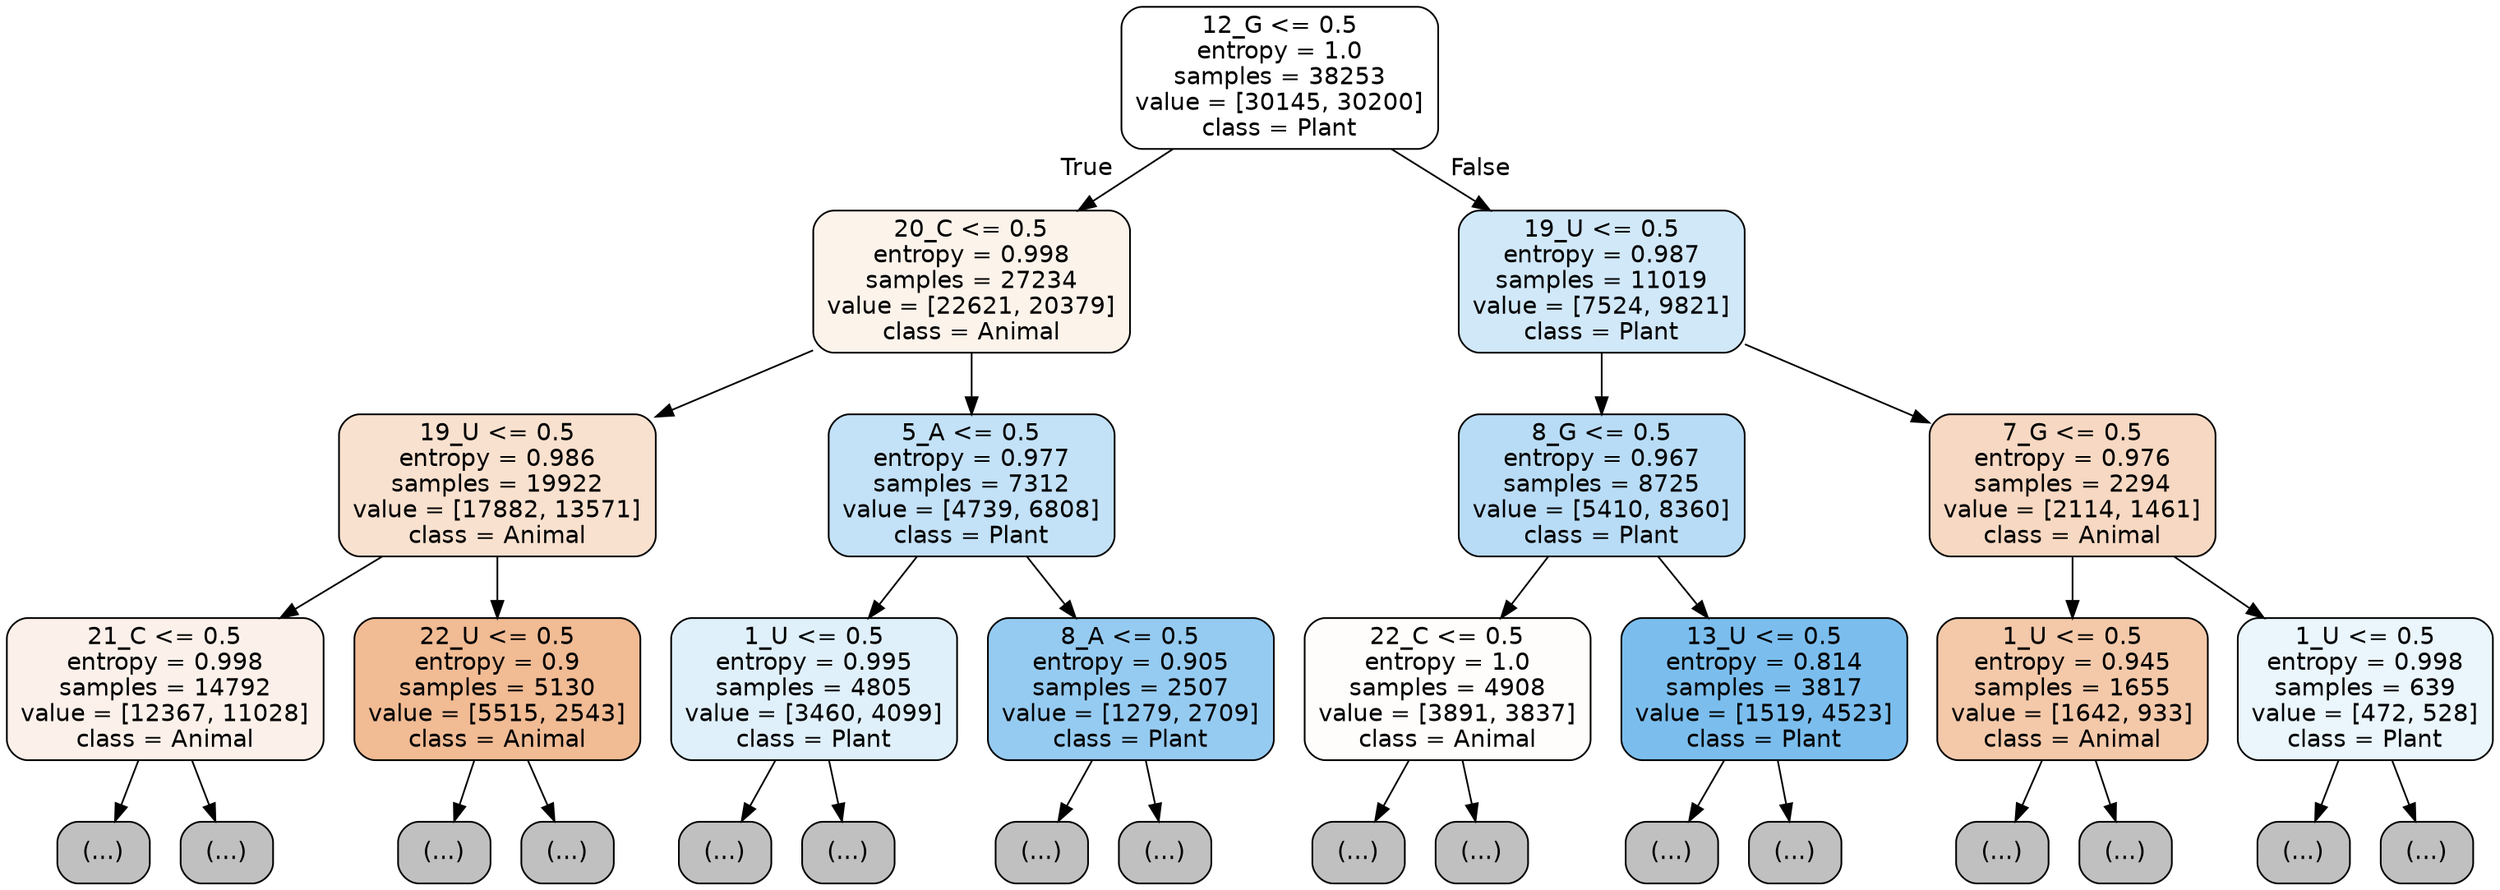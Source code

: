 digraph Tree {
node [shape=box, style="filled, rounded", color="black", fontname="helvetica"] ;
edge [fontname="helvetica"] ;
0 [label="12_G <= 0.5\nentropy = 1.0\nsamples = 38253\nvalue = [30145, 30200]\nclass = Plant", fillcolor="#ffffff"] ;
1 [label="20_C <= 0.5\nentropy = 0.998\nsamples = 27234\nvalue = [22621, 20379]\nclass = Animal", fillcolor="#fcf3eb"] ;
0 -> 1 [labeldistance=2.5, labelangle=45, headlabel="True"] ;
2 [label="19_U <= 0.5\nentropy = 0.986\nsamples = 19922\nvalue = [17882, 13571]\nclass = Animal", fillcolor="#f9e1cf"] ;
1 -> 2 ;
3 [label="21_C <= 0.5\nentropy = 0.998\nsamples = 14792\nvalue = [12367, 11028]\nclass = Animal", fillcolor="#fcf1ea"] ;
2 -> 3 ;
4 [label="(...)", fillcolor="#C0C0C0"] ;
3 -> 4 ;
5687 [label="(...)", fillcolor="#C0C0C0"] ;
3 -> 5687 ;
7178 [label="22_U <= 0.5\nentropy = 0.9\nsamples = 5130\nvalue = [5515, 2543]\nclass = Animal", fillcolor="#f1bb94"] ;
2 -> 7178 ;
7179 [label="(...)", fillcolor="#C0C0C0"] ;
7178 -> 7179 ;
9360 [label="(...)", fillcolor="#C0C0C0"] ;
7178 -> 9360 ;
9597 [label="5_A <= 0.5\nentropy = 0.977\nsamples = 7312\nvalue = [4739, 6808]\nclass = Plant", fillcolor="#c3e1f7"] ;
1 -> 9597 ;
9598 [label="1_U <= 0.5\nentropy = 0.995\nsamples = 4805\nvalue = [3460, 4099]\nclass = Plant", fillcolor="#e0f0fb"] ;
9597 -> 9598 ;
9599 [label="(...)", fillcolor="#C0C0C0"] ;
9598 -> 9599 ;
10836 [label="(...)", fillcolor="#C0C0C0"] ;
9598 -> 10836 ;
11809 [label="8_A <= 0.5\nentropy = 0.905\nsamples = 2507\nvalue = [1279, 2709]\nclass = Plant", fillcolor="#96cbf1"] ;
9597 -> 11809 ;
11810 [label="(...)", fillcolor="#C0C0C0"] ;
11809 -> 11810 ;
12375 [label="(...)", fillcolor="#C0C0C0"] ;
11809 -> 12375 ;
12602 [label="19_U <= 0.5\nentropy = 0.987\nsamples = 11019\nvalue = [7524, 9821]\nclass = Plant", fillcolor="#d1e8f9"] ;
0 -> 12602 [labeldistance=2.5, labelangle=-45, headlabel="False"] ;
12603 [label="8_G <= 0.5\nentropy = 0.967\nsamples = 8725\nvalue = [5410, 8360]\nclass = Plant", fillcolor="#b9dcf6"] ;
12602 -> 12603 ;
12604 [label="22_C <= 0.5\nentropy = 1.0\nsamples = 4908\nvalue = [3891, 3837]\nclass = Animal", fillcolor="#fffdfc"] ;
12603 -> 12604 ;
12605 [label="(...)", fillcolor="#C0C0C0"] ;
12604 -> 12605 ;
14720 [label="(...)", fillcolor="#C0C0C0"] ;
12604 -> 14720 ;
14931 [label="13_U <= 0.5\nentropy = 0.814\nsamples = 3817\nvalue = [1519, 4523]\nclass = Plant", fillcolor="#7bbeee"] ;
12603 -> 14931 ;
14932 [label="(...)", fillcolor="#C0C0C0"] ;
14931 -> 14932 ;
15669 [label="(...)", fillcolor="#C0C0C0"] ;
14931 -> 15669 ;
15882 [label="7_G <= 0.5\nentropy = 0.976\nsamples = 2294\nvalue = [2114, 1461]\nclass = Animal", fillcolor="#f7d8c2"] ;
12602 -> 15882 ;
15883 [label="1_U <= 0.5\nentropy = 0.945\nsamples = 1655\nvalue = [1642, 933]\nclass = Animal", fillcolor="#f4c9aa"] ;
15882 -> 15883 ;
15884 [label="(...)", fillcolor="#C0C0C0"] ;
15883 -> 15884 ;
16393 [label="(...)", fillcolor="#C0C0C0"] ;
15883 -> 16393 ;
16738 [label="1_U <= 0.5\nentropy = 0.998\nsamples = 639\nvalue = [472, 528]\nclass = Plant", fillcolor="#eaf5fc"] ;
15882 -> 16738 ;
16739 [label="(...)", fillcolor="#C0C0C0"] ;
16738 -> 16739 ;
16904 [label="(...)", fillcolor="#C0C0C0"] ;
16738 -> 16904 ;
}
